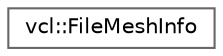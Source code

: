 digraph "Graphical Class Hierarchy"
{
 // LATEX_PDF_SIZE
  bgcolor="transparent";
  edge [fontname=Helvetica,fontsize=10,labelfontname=Helvetica,labelfontsize=10];
  node [fontname=Helvetica,fontsize=10,shape=box,height=0.2,width=0.4];
  rankdir="LR";
  Node0 [label="vcl::FileMeshInfo",height=0.2,width=0.4,color="grey40", fillcolor="white", style="filled",URL="$classvcl_1_1FileMeshInfo.html",tooltip="A simple class that allows to store which components has been loaded or are going to be saved on a me..."];
}
